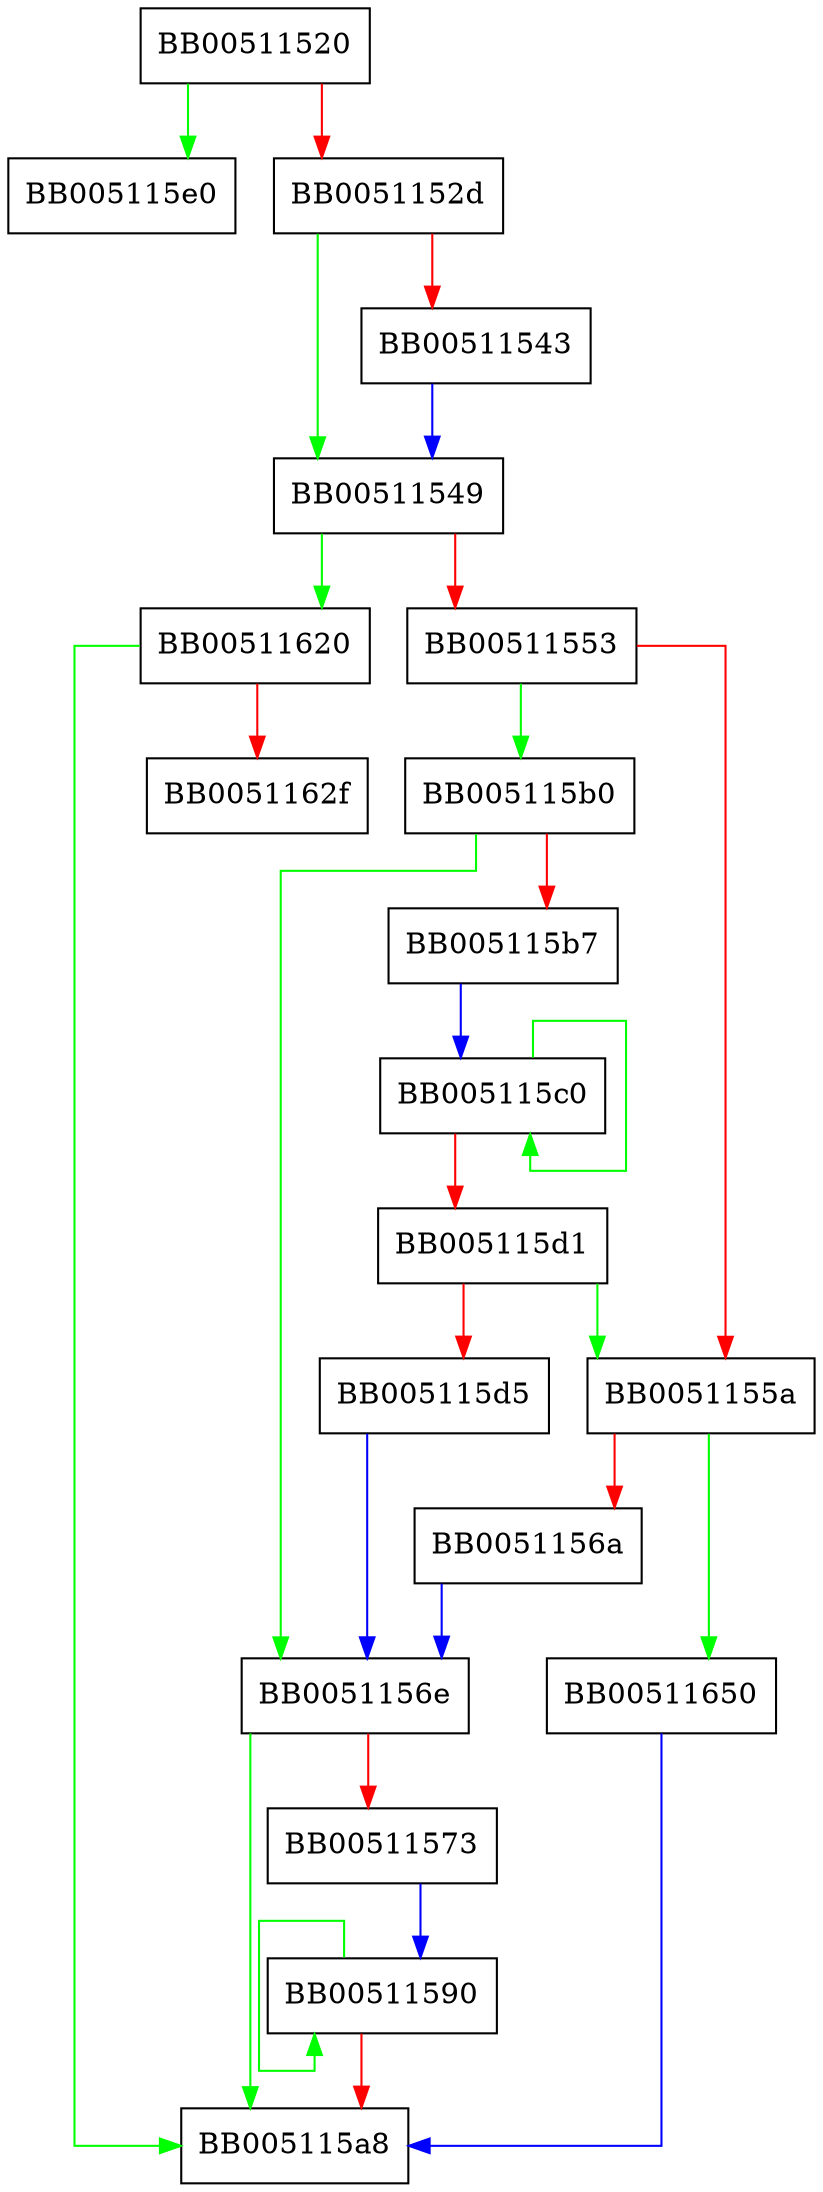 digraph c2i_ibuf {
  node [shape="box"];
  graph [splines=ortho];
  BB00511520 -> BB005115e0 [color="green"];
  BB00511520 -> BB0051152d [color="red"];
  BB0051152d -> BB00511549 [color="green"];
  BB0051152d -> BB00511543 [color="red"];
  BB00511543 -> BB00511549 [color="blue"];
  BB00511549 -> BB00511620 [color="green"];
  BB00511549 -> BB00511553 [color="red"];
  BB00511553 -> BB005115b0 [color="green"];
  BB00511553 -> BB0051155a [color="red"];
  BB0051155a -> BB00511650 [color="green"];
  BB0051155a -> BB0051156a [color="red"];
  BB0051156a -> BB0051156e [color="blue"];
  BB0051156e -> BB005115a8 [color="green"];
  BB0051156e -> BB00511573 [color="red"];
  BB00511573 -> BB00511590 [color="blue"];
  BB00511590 -> BB00511590 [color="green"];
  BB00511590 -> BB005115a8 [color="red"];
  BB005115b0 -> BB0051156e [color="green"];
  BB005115b0 -> BB005115b7 [color="red"];
  BB005115b7 -> BB005115c0 [color="blue"];
  BB005115c0 -> BB005115c0 [color="green"];
  BB005115c0 -> BB005115d1 [color="red"];
  BB005115d1 -> BB0051155a [color="green"];
  BB005115d1 -> BB005115d5 [color="red"];
  BB005115d5 -> BB0051156e [color="blue"];
  BB00511620 -> BB005115a8 [color="green"];
  BB00511620 -> BB0051162f [color="red"];
  BB00511650 -> BB005115a8 [color="blue"];
}